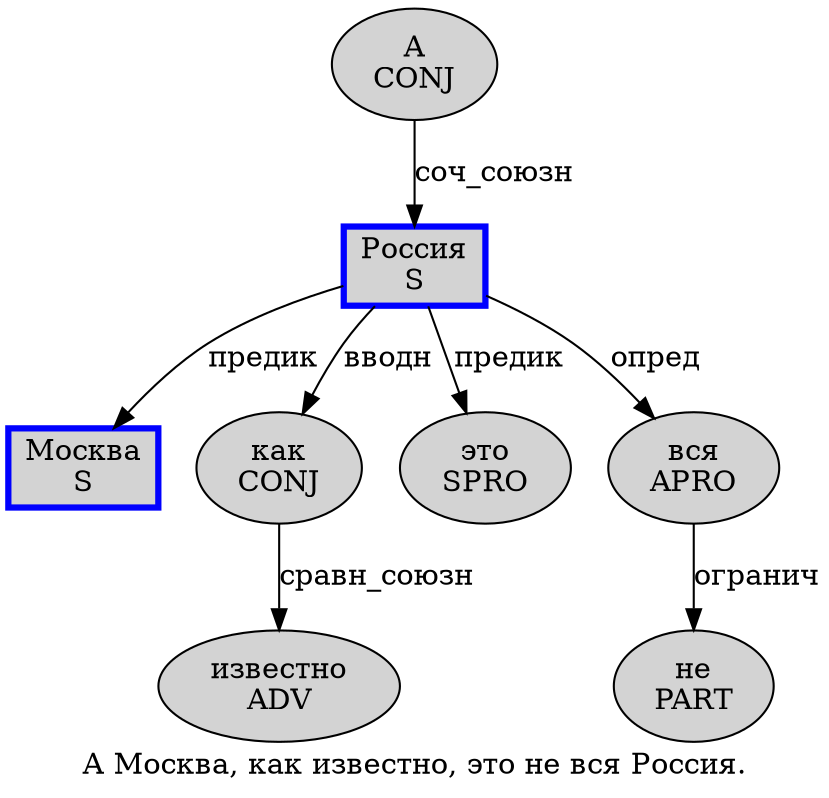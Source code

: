 digraph SENTENCE_1360 {
	graph [label="А Москва, как известно, это не вся Россия."]
	node [style=filled]
		0 [label="А
CONJ" color="" fillcolor=lightgray penwidth=1 shape=ellipse]
		1 [label="Москва
S" color=blue fillcolor=lightgray penwidth=3 shape=box]
		3 [label="как
CONJ" color="" fillcolor=lightgray penwidth=1 shape=ellipse]
		4 [label="известно
ADV" color="" fillcolor=lightgray penwidth=1 shape=ellipse]
		6 [label="это
SPRO" color="" fillcolor=lightgray penwidth=1 shape=ellipse]
		7 [label="не
PART" color="" fillcolor=lightgray penwidth=1 shape=ellipse]
		8 [label="вся
APRO" color="" fillcolor=lightgray penwidth=1 shape=ellipse]
		9 [label="Россия
S" color=blue fillcolor=lightgray penwidth=3 shape=box]
			0 -> 9 [label="соч_союзн"]
			9 -> 1 [label="предик"]
			9 -> 3 [label="вводн"]
			9 -> 6 [label="предик"]
			9 -> 8 [label="опред"]
			8 -> 7 [label="огранич"]
			3 -> 4 [label="сравн_союзн"]
}